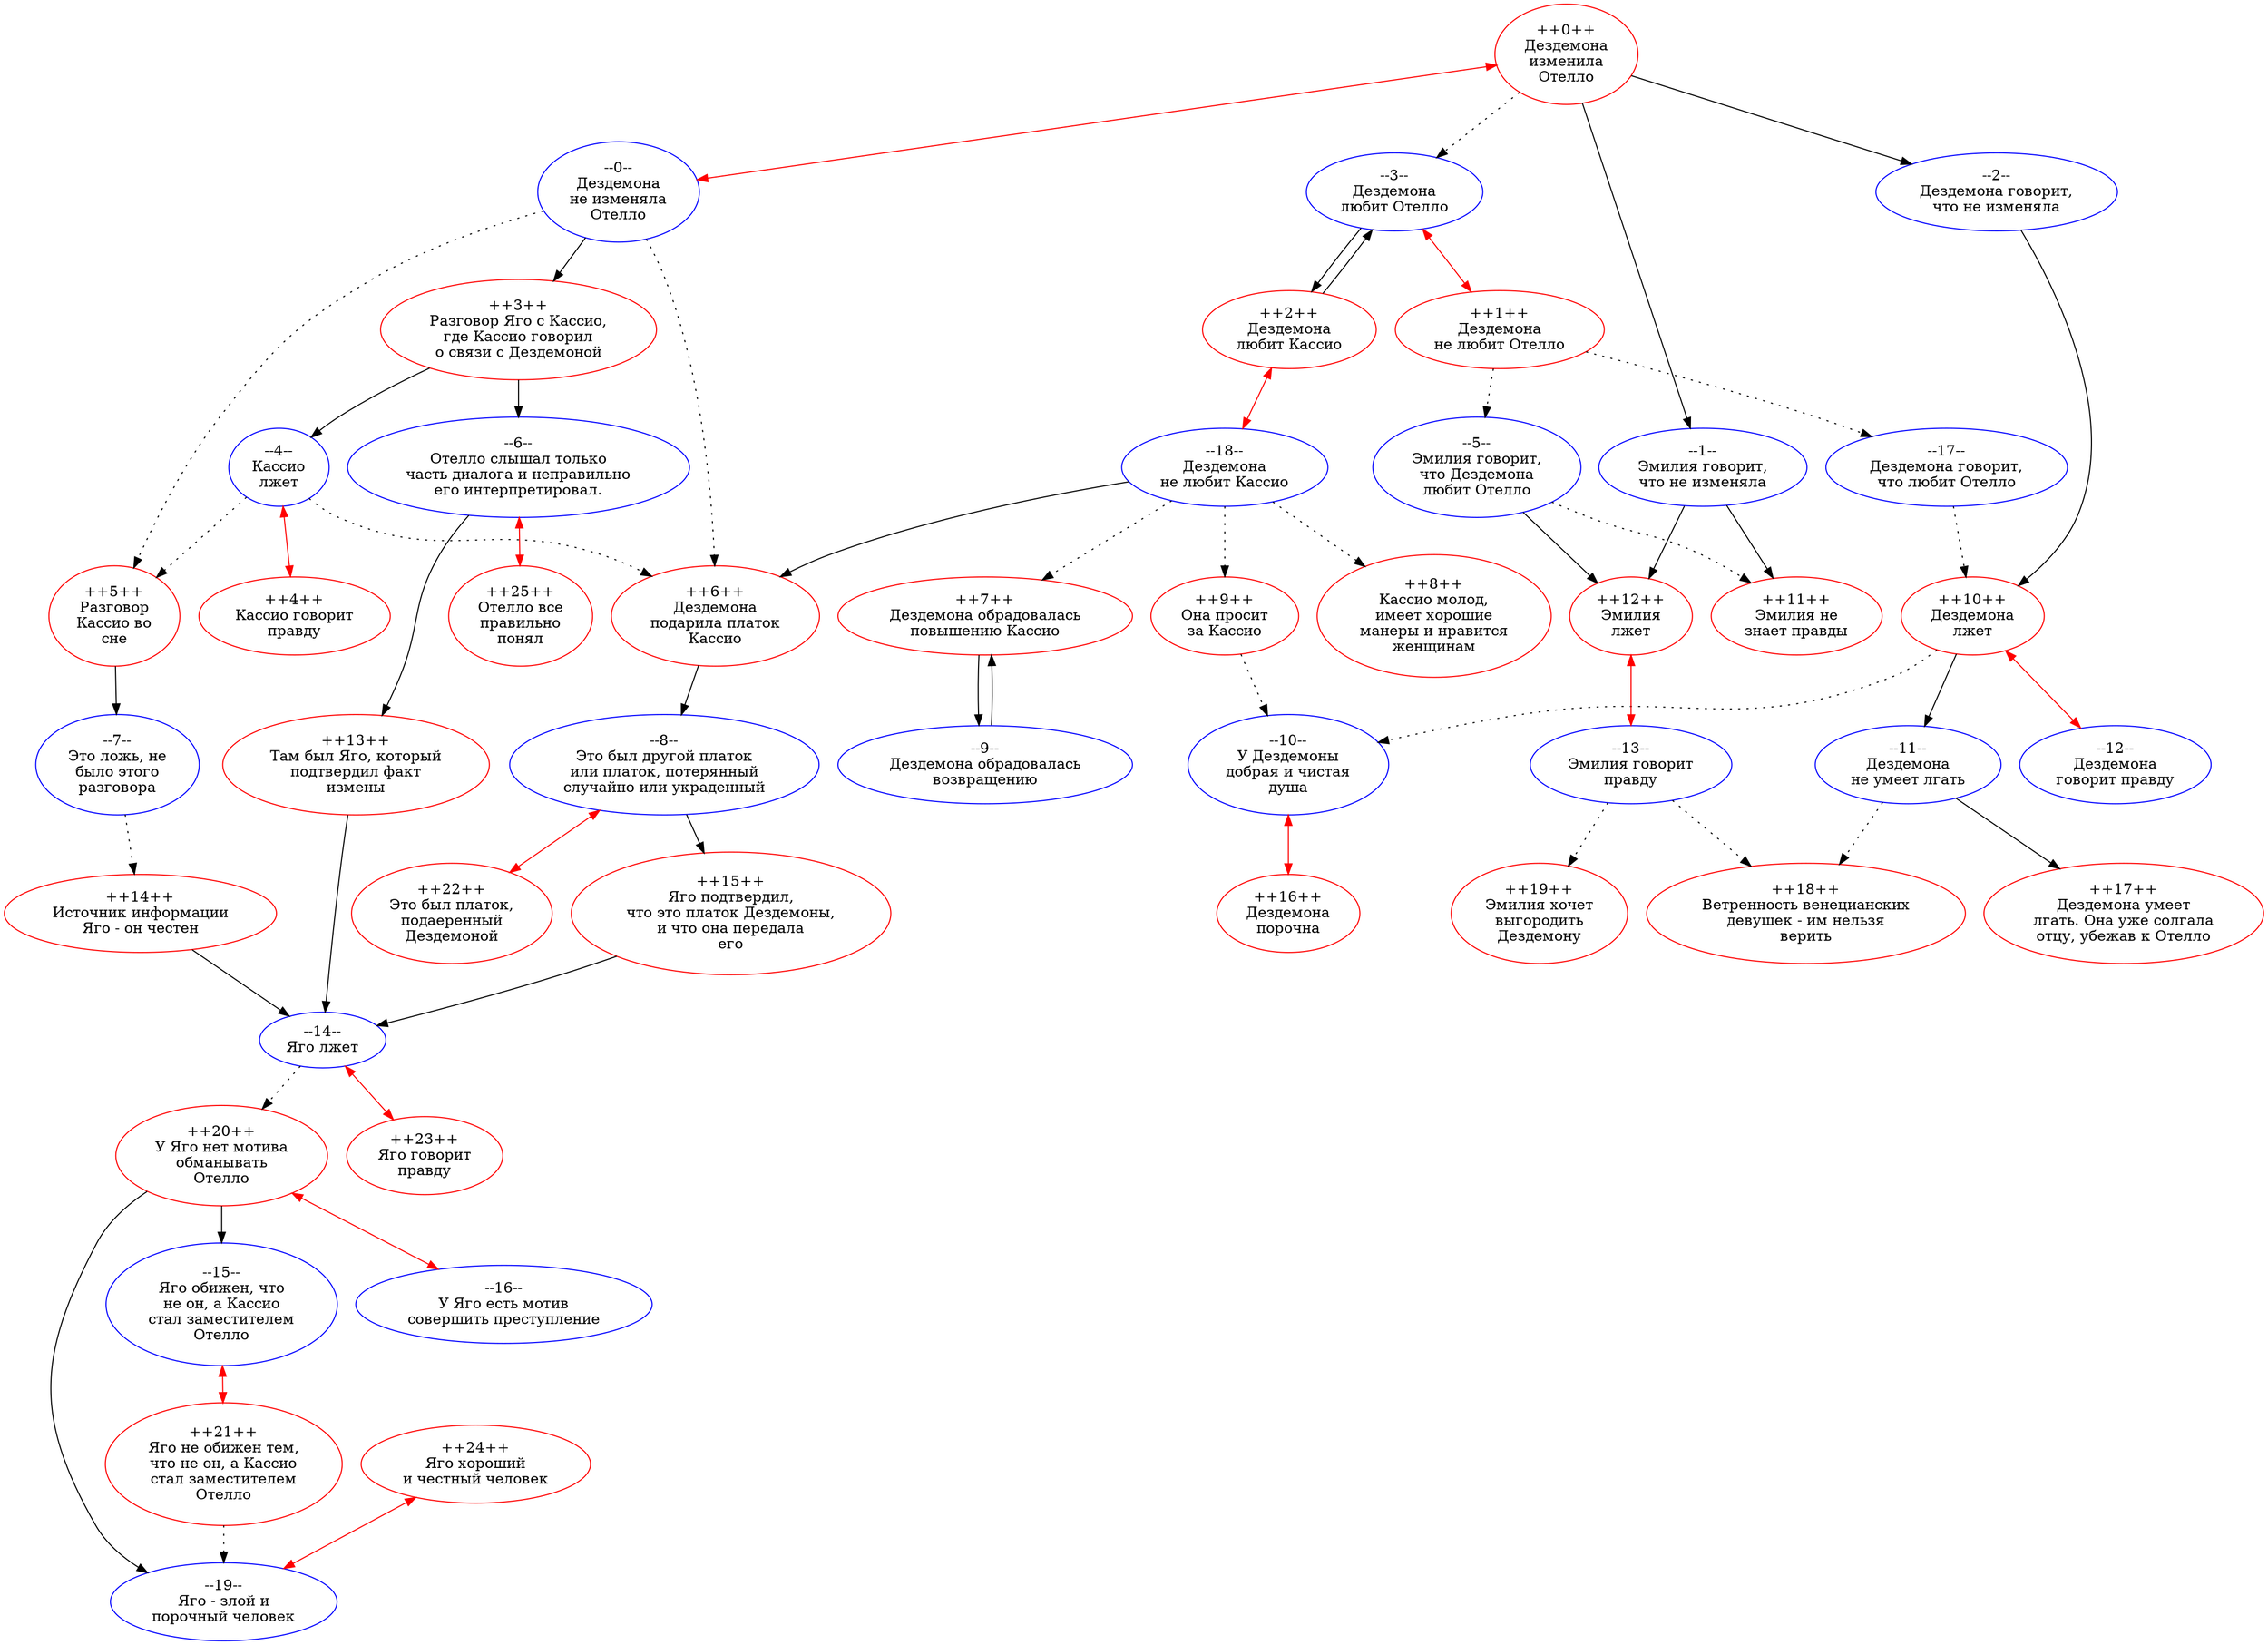 digraph G {
	node [color=red fontcolor=black]
	"++0++" [label="++0++
Дездемона
изменила
Отелло" URL="https://www.ru"]
	node [color=red fontcolor=black]
	"++1++" [label="++1++
Дездемона
не любит Отелло" URL="https://www.ru"]
	node [color=red fontcolor=black]
	"++2++" [label="++2++
Дездемона
любит Кассио" URL="https://www.ru"]
	node [color=red fontcolor=black]
	"++3++" [label="++3++
Разговор Яго с Кассио,
где Кассио говорил
о связи с Дездемоной" URL="https://www.ru"]
	node [color=red fontcolor=black]
	"++4++" [label="++4++
Кассио говорит
правду" URL="https://www.ru"]
	node [color=red fontcolor=black]
	"++5++" [label="++5++
Разговор
Кассио во
сне" URL="https://www.ru"]
	node [color=red fontcolor=black]
	"++6++" [label="++6++
Дездемона
подарила платок
Кассио" URL="https://www.ru"]
	node [color=red fontcolor=black]
	"++7++" [label="++7++
Дездемона обрадовалась
повышению Кассио" URL="https://www.ru"]
	node [color=red fontcolor=black]
	"++8++" [label="++8++
Кассио молод,
имеет хорошие
манеры и нравится
женщинам" URL="https://www.ru"]
	node [color=red fontcolor=black]
	"++9++" [label="++9++
Она просит
за Кассио" URL="https://www.ru"]
	node [color=red fontcolor=black]
	"++10++" [label="++10++
Дездемона
лжет" URL="https://www.ru"]
	node [color=red fontcolor=black]
	"++11++" [label="++11++
Эмилия не
знает правды" URL="https://www.ru"]
	node [color=red fontcolor=black]
	"++12++" [label="++12++
Эмилия
лжет" URL="https://www.ru"]
	node [color=red fontcolor=black]
	"++13++" [label="++13++
Там был Яго, который
подтвердил факт
измены" URL="https://www.ru"]
	node [color=red fontcolor=black]
	"++14++" [label="++14++
Источник информации
Яго - он честен" URL="https://www.ru"]
	node [color=red fontcolor=black]
	"++15++" [label="++15++
Яго подтвердил,
что это платок Дездемоны,
и что она передала
его" URL="https://www.ru"]
	node [color=red fontcolor=black]
	"++16++" [label="++16++
Дездемона
порочна" URL="https://www.ru"]
	node [color=red fontcolor=black]
	"++17++" [label="++17++
Дездемона умеет
лгать. Она уже солгала
отцу, убежав к Отелло" URL="https://www.ru"]
	node [color=red fontcolor=black]
	"++18++" [label="++18++
Ветренность венецианских
девушек - им нельзя
верить" URL="https://www.ru"]
	node [color=red fontcolor=black]
	"++19++" [label="++19++
Эмилия хочет
выгородить
Дездемону" URL="https://www.ru"]
	node [color=red fontcolor=black]
	"++20++" [label="++20++
У Яго нет мотива
обманывать
Отелло" URL="https://www.ru"]
	node [color=red fontcolor=black]
	"++21++" [label="++21++
Яго не обижен тем,
что не он, а Кассио
стал заместителем
Отелло" URL="https://www.ru"]
	node [color=red fontcolor=black]
	"++22++" [label="++22++
Это был платок,
подаеренный
Дездемоной" URL="https://www.ru"]
	node [color=red fontcolor=black]
	"++23++" [label="++23++
Яго говорит
правду" URL="https://www.ru"]
	node [color=red fontcolor=black]
	"++24++" [label="++24++
Яго хороший
и честный человек" URL="https://www.ru"]
	node [color=red fontcolor=black]
	"++25++" [label="++25++
Отелло все
правильно
понял" URL="https://www.ru"]
	node [color=blue fontcolor=black href="https://www.ru"]
	"--0--" [label="--0--
Дездемона
не изменяла
Отелло"]
	node [color=blue fontcolor=black href="https://www.ru"]
	"--1--" [label="--1--
Эмилия говорит,
что не изменяла"]
	node [color=blue fontcolor=black href="https://www.ru"]
	"--2--" [label="--2--
Дездемона говорит,
что не изменяла"]
	node [color=blue fontcolor=black href="https://www.ru"]
	"--3--" [label="--3--
Дездемона
любит Отелло"]
	node [color=blue fontcolor=black href="https://www.ru"]
	"--4--" [label="--4--
Кассио
лжет"]
	node [color=blue fontcolor=black href="https://www.ru"]
	"--5--" [label="--5--
Эмилия говорит,
что Дездемона
любит Отелло"]
	node [color=blue fontcolor=black href="https://www.ru"]
	"--6--" [label="--6--
Отелло слышал только
часть диалога и неправильно
его интерпретировал."]
	node [color=blue fontcolor=black href="https://www.ru"]
	"--7--" [label="--7--
Это ложь, не
было этого
разговора"]
	node [color=blue fontcolor=black href="https://www.ru"]
	"--8--" [label="--8--
Это был другой платок
или платок, потерянный
случайно или украденный"]
	node [color=blue fontcolor=black href="https://www.ru"]
	"--9--" [label="--9--
Дездемона обрадовалась
возвращению"]
	node [color=blue fontcolor=black href="https://www.ru"]
	"--10--" [label="--10--
У Дездемоны
добрая и чистая
душа"]
	node [color=blue fontcolor=black href="https://www.ru"]
	"--11--" [label="--11--
Дездемона
не умеет лгать"]
	node [color=blue fontcolor=black href="https://www.ru"]
	"--12--" [label="--12--
Дездемона
говорит правду"]
	node [color=blue fontcolor=black href="https://www.ru"]
	"--13--" [label="--13--
Эмилия говорит
правду"]
	node [color=blue fontcolor=black href="https://www.ru"]
	"--14--" [label="--14--
Яго лжет"]
	node [color=blue fontcolor=black href="https://www.ru"]
	"--15--" [label="--15--
Яго обижен, что
не он, а Кассио
стал заместителем
Отелло"]
	node [color=blue fontcolor=black href="https://www.ru"]
	"--16--" [label="--16--
У Яго есть мотив
совершить преступление"]
	node [color=blue fontcolor=black href="https://www.ru"]
	"--17--" [label="--17--
Дездемона говорит,
что любит Отелло"]
	node [color=blue fontcolor=black href="https://www.ru"]
	"--18--" [label="--18--
Дездемона
не любит Кассио"]
	node [color=blue fontcolor=black href="https://www.ru"]
	"--19--" [label="--19--
Яго - злой и
порочный человек"]
	"++0++" -> "--2--"
	"++0++" -> "--1--"
	"++0++" -> "--3--" [style=dotted]
	"++0++" -> "--0--" [color=red dir=both]
	"++1++" -> "--5--" [style=dotted]
	"++1++" -> "--17--" [style=dotted]
	"++2++" -> "--3--"
	"++2++" -> "--18--" [color=red dir=both]
	"++3++" -> "--4--"
	"++3++" -> "--6--"
	"++5++" -> "--7--"
	"++6++" -> "--8--"
	"++7++" -> "--9--"
	"++9++" -> "--10--" [style=dotted]
	"++10++" -> "--11--"
	"++10++" -> "--10--" [style=dotted]
	"++10++" -> "--12--" [color=red dir=both]
	"++12++" -> "--13--" [color=red dir=both]
	"++13++" -> "--14--"
	"++14++" -> "--14--"
	"++15++" -> "--14--"
	"++20++" -> "--15--"
	"++20++" -> "--19--"
	"++20++" -> "--16--" [color=red dir=both]
	"++21++" -> "--19--" [style=dotted]
	"++24++" -> "--19--" [color=red dir=both]
	"--0--" -> "++3++"
	"--0--" -> "++6++" [style=dotted]
	"--0--" -> "++5++" [style=dotted]
	"--1--" -> "++11++"
	"--1--" -> "++12++"
	"--2--" -> "++10++"
	"--3--" -> "++2++"
	"--3--" -> "++1++" [color=red dir=both]
	"--4--" -> "++6++" [style=dotted]
	"--4--" -> "++5++" [style=dotted]
	"--4--" -> "++4++" [color=red dir=both]
	"--5--" -> "++12++"
	"--5--" -> "++11++" [style=dotted]
	"--6--" -> "++13++"
	"--6--" -> "++25++" [color=red dir=both]
	"--7--" -> "++14++" [style=dotted]
	"--8--" -> "++15++"
	"--8--" -> "++22++" [color=red dir=both]
	"--9--" -> "++7++"
	"--10--" -> "++16++" [color=red dir=both]
	"--11--" -> "++17++"
	"--11--" -> "++18++" [style=dotted]
	"--13--" -> "++18++" [style=dotted]
	"--13--" -> "++19++" [style=dotted]
	"--14--" -> "++20++" [style=dotted]
	"--14--" -> "++23++" [color=red dir=both]
	"--15--" -> "++21++" [color=red dir=both]
	"--17--" -> "++10++" [style=dotted]
	"--18--" -> "++6++"
	"--18--" -> "++7++" [style=dotted]
	"--18--" -> "++8++" [style=dotted]
	"--18--" -> "++9++" [style=dotted]
}
